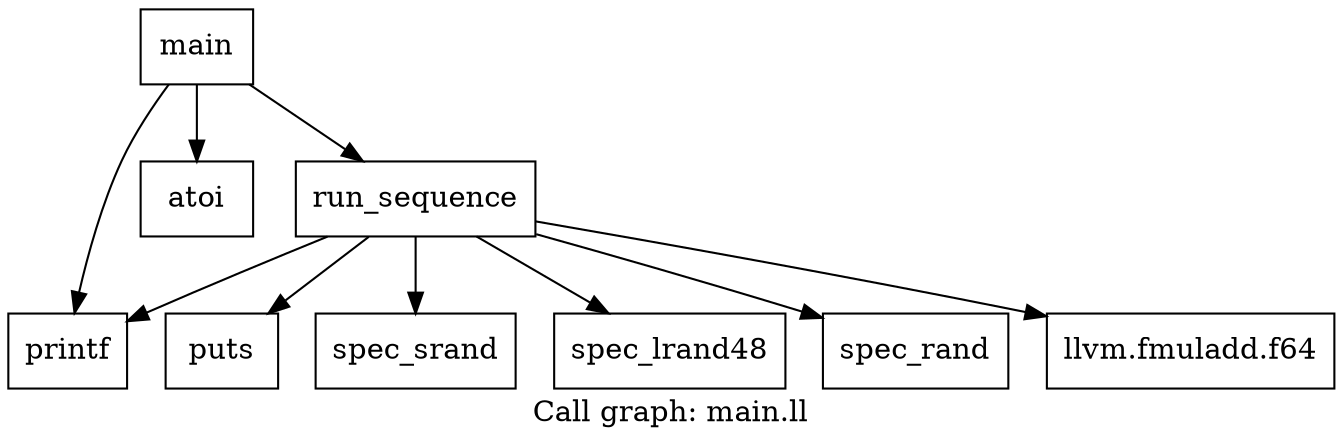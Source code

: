 digraph "Call graph: main.ll" {
	label="Call graph: main.ll";

	Node0x55729c6f1670 [shape=record,label="{main}"];
	Node0x55729c6f1670 -> Node0x55729c6f3680;
	Node0x55729c6f1670 -> Node0x55729c6f5090;
	Node0x55729c6f1670 -> Node0x55729c6f57f0;
	Node0x55729c6f3680 [shape=record,label="{printf}"];
	Node0x55729c6f5090 [shape=record,label="{atoi}"];
	Node0x55729c6f57f0 [shape=record,label="{run_sequence}"];
	Node0x55729c6f57f0 -> Node0x55729c6f6420;
	Node0x55729c6f57f0 -> Node0x55729c6f3680;
	Node0x55729c6f57f0 -> Node0x55729c6f22c0;
	Node0x55729c6f57f0 -> Node0x55729c6f8b80;
	Node0x55729c6f57f0 -> Node0x55729c6f6870;
	Node0x55729c6f57f0 -> Node0x55729c6eea20;
	Node0x55729c6f6420 [shape=record,label="{puts}"];
	Node0x55729c6f22c0 [shape=record,label="{spec_srand}"];
	Node0x55729c6f6870 [shape=record,label="{spec_rand}"];
	Node0x55729c6eea20 [shape=record,label="{llvm.fmuladd.f64}"];
	Node0x55729c6f8b80 [shape=record,label="{spec_lrand48}"];
}
